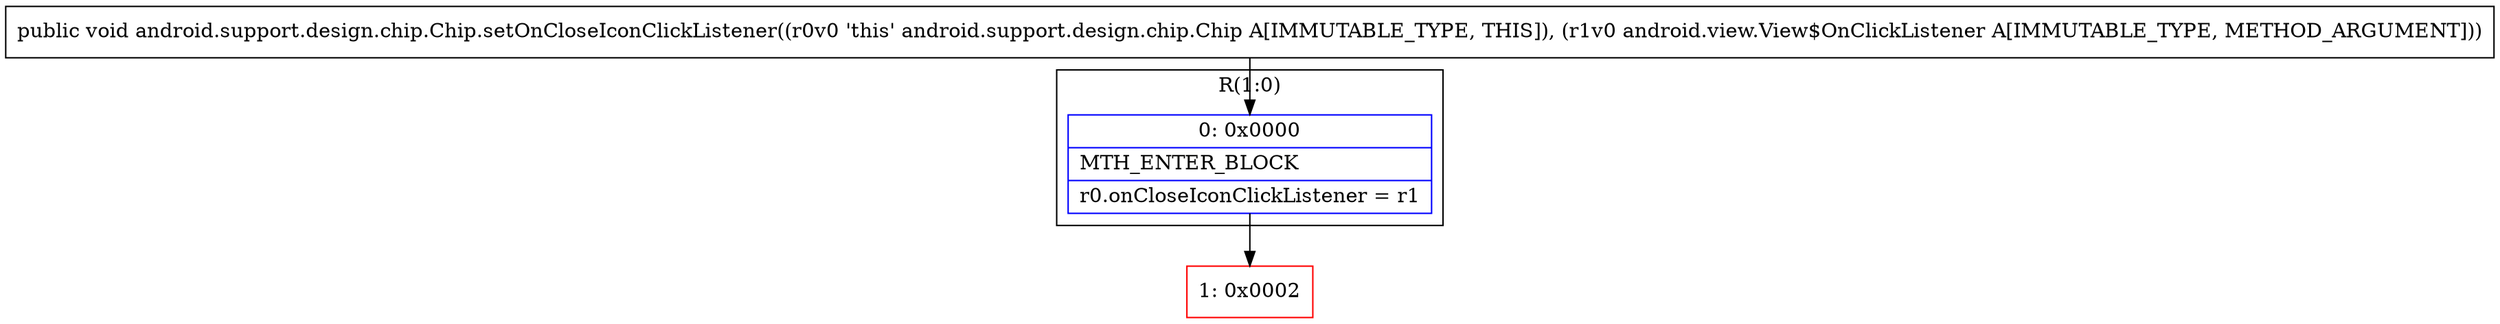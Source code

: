 digraph "CFG forandroid.support.design.chip.Chip.setOnCloseIconClickListener(Landroid\/view\/View$OnClickListener;)V" {
subgraph cluster_Region_608046298 {
label = "R(1:0)";
node [shape=record,color=blue];
Node_0 [shape=record,label="{0\:\ 0x0000|MTH_ENTER_BLOCK\l|r0.onCloseIconClickListener = r1\l}"];
}
Node_1 [shape=record,color=red,label="{1\:\ 0x0002}"];
MethodNode[shape=record,label="{public void android.support.design.chip.Chip.setOnCloseIconClickListener((r0v0 'this' android.support.design.chip.Chip A[IMMUTABLE_TYPE, THIS]), (r1v0 android.view.View$OnClickListener A[IMMUTABLE_TYPE, METHOD_ARGUMENT])) }"];
MethodNode -> Node_0;
Node_0 -> Node_1;
}

